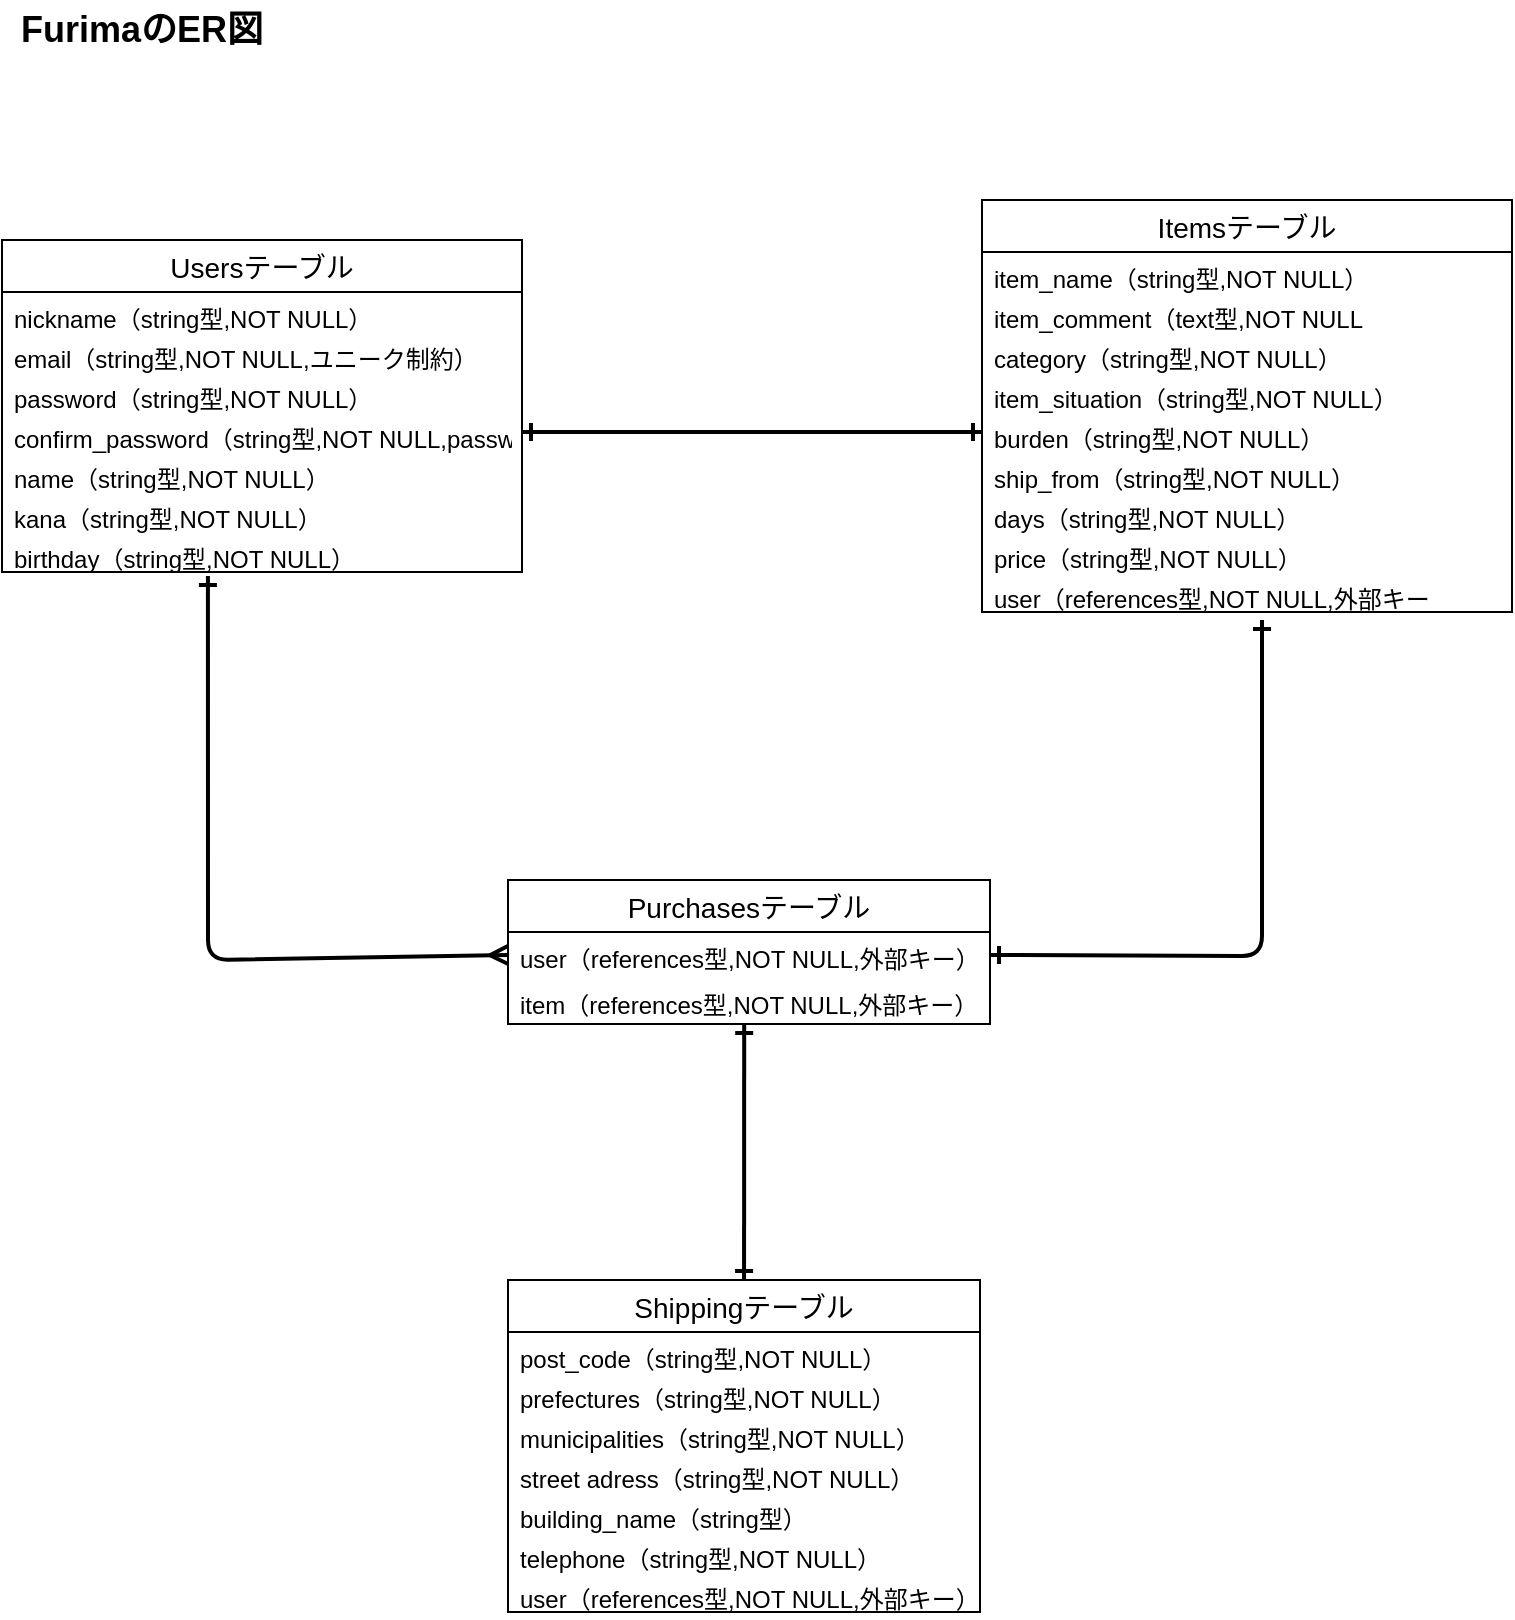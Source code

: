 <mxfile>
    <diagram id="dpHUxr80Iq2KpK-8BSL3" name="ページ1">
        <mxGraphModel dx="1216" dy="787" grid="1" gridSize="10" guides="1" tooltips="1" connect="1" arrows="1" fold="1" page="1" pageScale="1" pageWidth="827" pageHeight="1169" math="0" shadow="0">
            <root>
                <mxCell id="0"/>
                <mxCell id="1" parent="0"/>
                <mxCell id="AUUzZTXgsWxNwHoCScDo-1" value="Usersテーブル" style="swimlane;fontStyle=0;childLayout=stackLayout;horizontal=1;startSize=26;horizontalStack=0;resizeParent=1;resizeParentMax=0;resizeLast=0;collapsible=1;marginBottom=0;align=center;fontSize=14;" parent="1" vertex="1">
                    <mxGeometry x="40" y="130" width="260" height="166" as="geometry"/>
                </mxCell>
                <mxCell id="AUUzZTXgsWxNwHoCScDo-2" value="nickname（string型,NOT NULL） " style="text;strokeColor=none;fillColor=none;spacingLeft=4;spacingRight=4;overflow=hidden;rotatable=0;points=[[0,0.5],[1,0.5]];portConstraint=eastwest;fontSize=12;aspect=fixed;" parent="AUUzZTXgsWxNwHoCScDo-1" vertex="1">
                    <mxGeometry y="26" width="260" height="20" as="geometry"/>
                </mxCell>
                <mxCell id="AUUzZTXgsWxNwHoCScDo-3" value="email（string型,NOT NULL,ユニーク制約）" style="text;strokeColor=none;fillColor=none;spacingLeft=4;spacingRight=4;overflow=hidden;rotatable=0;points=[[0,0.5],[1,0.5]];portConstraint=eastwest;fontSize=12;aspect=fixed;" parent="AUUzZTXgsWxNwHoCScDo-1" vertex="1">
                    <mxGeometry y="46" width="260" height="20" as="geometry"/>
                </mxCell>
                <mxCell id="AUUzZTXgsWxNwHoCScDo-4" value="password（string型,NOT NULL）" style="text;strokeColor=none;fillColor=none;spacingLeft=4;spacingRight=4;overflow=hidden;rotatable=0;points=[[0,0.5],[1,0.5]];portConstraint=eastwest;fontSize=12;aspect=fixed;" parent="AUUzZTXgsWxNwHoCScDo-1" vertex="1">
                    <mxGeometry y="66" width="260" height="20" as="geometry"/>
                </mxCell>
                <mxCell id="AUUzZTXgsWxNwHoCScDo-27" value="confirm_password（string型,NOT NULL,passwordと値の一致" style="text;strokeColor=none;fillColor=none;spacingLeft=4;spacingRight=4;overflow=hidden;rotatable=0;points=[[0,0.5],[1,0.5]];portConstraint=eastwest;fontSize=12;aspect=fixed;" parent="AUUzZTXgsWxNwHoCScDo-1" vertex="1">
                    <mxGeometry y="86" width="260" height="20" as="geometry"/>
                </mxCell>
                <mxCell id="AUUzZTXgsWxNwHoCScDo-28" value="name（string型,NOT NULL）" style="text;strokeColor=none;fillColor=none;spacingLeft=4;spacingRight=4;overflow=hidden;rotatable=0;points=[[0,0.5],[1,0.5]];portConstraint=eastwest;fontSize=12;aspect=fixed;" parent="AUUzZTXgsWxNwHoCScDo-1" vertex="1">
                    <mxGeometry y="106" width="260" height="20" as="geometry"/>
                </mxCell>
                <mxCell id="AUUzZTXgsWxNwHoCScDo-29" value="kana（string型,NOT NULL）" style="text;strokeColor=none;fillColor=none;spacingLeft=4;spacingRight=4;overflow=hidden;rotatable=0;points=[[0,0.5],[1,0.5]];portConstraint=eastwest;fontSize=12;aspect=fixed;" parent="AUUzZTXgsWxNwHoCScDo-1" vertex="1">
                    <mxGeometry y="126" width="260" height="20" as="geometry"/>
                </mxCell>
                <mxCell id="AUUzZTXgsWxNwHoCScDo-30" value="birthday（string型,NOT NULL）" style="text;strokeColor=none;fillColor=none;spacingLeft=4;spacingRight=4;overflow=hidden;rotatable=0;points=[[0,0.5],[1,0.5]];portConstraint=eastwest;fontSize=12;aspect=fixed;" parent="AUUzZTXgsWxNwHoCScDo-1" vertex="1">
                    <mxGeometry y="146" width="260" height="20" as="geometry"/>
                </mxCell>
                <mxCell id="AUUzZTXgsWxNwHoCScDo-10" style="edgeStyle=none;html=1;exitX=0.5;exitY=0;exitDx=0;exitDy=0;" parent="1" source="AUUzZTXgsWxNwHoCScDo-5" edge="1">
                    <mxGeometry relative="1" as="geometry">
                        <mxPoint x="740" y="120" as="targetPoint"/>
                    </mxGeometry>
                </mxCell>
                <mxCell id="AUUzZTXgsWxNwHoCScDo-5" value="Itemsテーブル" style="swimlane;fontStyle=0;childLayout=stackLayout;horizontal=1;startSize=26;horizontalStack=0;resizeParent=1;resizeParentMax=0;resizeLast=0;collapsible=1;marginBottom=0;align=center;fontSize=14;" parent="1" vertex="1">
                    <mxGeometry x="530" y="110" width="265" height="206" as="geometry"/>
                </mxCell>
                <mxCell id="AUUzZTXgsWxNwHoCScDo-6" value="item_name（string型,NOT NULL）" style="text;strokeColor=none;fillColor=none;spacingLeft=4;spacingRight=4;overflow=hidden;rotatable=0;points=[[0,0.5],[1,0.5]];portConstraint=eastwest;fontSize=12;aspect=fixed;" parent="AUUzZTXgsWxNwHoCScDo-5" vertex="1">
                    <mxGeometry y="26" width="265" height="20" as="geometry"/>
                </mxCell>
                <mxCell id="AUUzZTXgsWxNwHoCScDo-7" value="item_comment（text型,NOT NULL" style="text;strokeColor=none;fillColor=none;spacingLeft=4;spacingRight=4;overflow=hidden;rotatable=0;points=[[0,0.5],[1,0.5]];portConstraint=eastwest;fontSize=12;aspect=fixed;" parent="AUUzZTXgsWxNwHoCScDo-5" vertex="1">
                    <mxGeometry y="46" width="265" height="20" as="geometry"/>
                </mxCell>
                <mxCell id="AUUzZTXgsWxNwHoCScDo-8" value="category（string型,NOT NULL）" style="text;strokeColor=none;fillColor=none;spacingLeft=4;spacingRight=4;overflow=hidden;rotatable=0;points=[[0,0.5],[1,0.5]];portConstraint=eastwest;fontSize=12;aspect=fixed;" parent="AUUzZTXgsWxNwHoCScDo-5" vertex="1">
                    <mxGeometry y="66" width="265" height="20" as="geometry"/>
                </mxCell>
                <mxCell id="AUUzZTXgsWxNwHoCScDo-33" value="item_situation（string型,NOT NULL）" style="text;strokeColor=none;fillColor=none;spacingLeft=4;spacingRight=4;overflow=hidden;rotatable=0;points=[[0,0.5],[1,0.5]];portConstraint=eastwest;fontSize=12;aspect=fixed;" parent="AUUzZTXgsWxNwHoCScDo-5" vertex="1">
                    <mxGeometry y="86" width="265" height="20" as="geometry"/>
                </mxCell>
                <mxCell id="AUUzZTXgsWxNwHoCScDo-34" value="burden（string型,NOT NULL）" style="text;strokeColor=none;fillColor=none;spacingLeft=4;spacingRight=4;overflow=hidden;rotatable=0;points=[[0,0.5],[1,0.5]];portConstraint=eastwest;fontSize=12;aspect=fixed;" parent="AUUzZTXgsWxNwHoCScDo-5" vertex="1">
                    <mxGeometry y="106" width="265" height="20" as="geometry"/>
                </mxCell>
                <mxCell id="AUUzZTXgsWxNwHoCScDo-35" value="ship_from（string型,NOT NULL）&#10;" style="text;strokeColor=none;fillColor=none;spacingLeft=4;spacingRight=4;overflow=hidden;rotatable=0;points=[[0,0.5],[1,0.5]];portConstraint=eastwest;fontSize=12;aspect=fixed;" parent="AUUzZTXgsWxNwHoCScDo-5" vertex="1">
                    <mxGeometry y="126" width="265" height="20" as="geometry"/>
                </mxCell>
                <mxCell id="AUUzZTXgsWxNwHoCScDo-36" value="days（string型,NOT NULL）" style="text;strokeColor=none;fillColor=none;spacingLeft=4;spacingRight=4;overflow=hidden;rotatable=0;points=[[0,0.5],[1,0.5]];portConstraint=eastwest;fontSize=12;aspect=fixed;" parent="AUUzZTXgsWxNwHoCScDo-5" vertex="1">
                    <mxGeometry y="146" width="265" height="20" as="geometry"/>
                </mxCell>
                <mxCell id="AUUzZTXgsWxNwHoCScDo-37" value="price（string型,NOT NULL）" style="text;strokeColor=none;fillColor=none;spacingLeft=4;spacingRight=4;overflow=hidden;rotatable=0;points=[[0,0.5],[1,0.5]];portConstraint=eastwest;fontSize=12;aspect=fixed;" parent="AUUzZTXgsWxNwHoCScDo-5" vertex="1">
                    <mxGeometry y="166" width="265" height="20" as="geometry"/>
                </mxCell>
                <mxCell id="AUUzZTXgsWxNwHoCScDo-39" value="user（references型,NOT NULL,外部キー" style="text;strokeColor=none;fillColor=none;spacingLeft=4;spacingRight=4;overflow=hidden;rotatable=0;points=[[0,0.5],[1,0.5]];portConstraint=eastwest;fontSize=12;aspect=fixed;" parent="AUUzZTXgsWxNwHoCScDo-5" vertex="1">
                    <mxGeometry y="186" width="265" height="20" as="geometry"/>
                </mxCell>
                <mxCell id="AUUzZTXgsWxNwHoCScDo-12" value="&lt;font style=&quot;font-size: 18px;&quot;&gt;FurimaのER図&lt;/font&gt;" style="text;strokeColor=none;align=center;fillColor=none;html=1;verticalAlign=middle;whiteSpace=wrap;rounded=0;fontStyle=1" parent="1" vertex="1">
                    <mxGeometry x="40" y="10" width="140" height="30" as="geometry"/>
                </mxCell>
                <mxCell id="AUUzZTXgsWxNwHoCScDo-13" value="Purchasesテーブル" style="swimlane;fontStyle=0;childLayout=stackLayout;horizontal=1;startSize=26;horizontalStack=0;resizeParent=1;resizeParentMax=0;resizeLast=0;collapsible=1;marginBottom=0;align=center;fontSize=14;" parent="1" vertex="1">
                    <mxGeometry x="293" y="450" width="241" height="72" as="geometry"/>
                </mxCell>
                <mxCell id="AUUzZTXgsWxNwHoCScDo-14" value="user（references型,NOT NULL,外部キー）" style="text;strokeColor=none;fillColor=none;spacingLeft=4;spacingRight=4;overflow=hidden;rotatable=0;points=[[0,0.5],[1,0.5]];portConstraint=eastwest;fontSize=12;" parent="AUUzZTXgsWxNwHoCScDo-13" vertex="1">
                    <mxGeometry y="26" width="241" height="23" as="geometry"/>
                </mxCell>
                <mxCell id="AUUzZTXgsWxNwHoCScDo-15" value="item（references型,NOT NULL,外部キー）" style="text;strokeColor=none;fillColor=none;spacingLeft=4;spacingRight=4;overflow=hidden;rotatable=0;points=[[0,0.5],[1,0.5]];portConstraint=eastwest;fontSize=12;" parent="AUUzZTXgsWxNwHoCScDo-13" vertex="1">
                    <mxGeometry y="49" width="241" height="23" as="geometry"/>
                </mxCell>
                <mxCell id="17" style="edgeStyle=none;html=1;entryX=0.49;entryY=1;entryDx=0;entryDy=0;entryPerimeter=0;strokeWidth=2;startArrow=ERone;startFill=0;endArrow=ERone;endFill=0;targetPerimeterSpacing=1;" edge="1" parent="1" source="AUUzZTXgsWxNwHoCScDo-17" target="AUUzZTXgsWxNwHoCScDo-15">
                    <mxGeometry relative="1" as="geometry"/>
                </mxCell>
                <mxCell id="AUUzZTXgsWxNwHoCScDo-17" value="Shippingテーブル" style="swimlane;fontStyle=0;childLayout=stackLayout;horizontal=1;startSize=26;horizontalStack=0;resizeParent=1;resizeParentMax=0;resizeLast=0;collapsible=1;marginBottom=0;align=center;fontSize=14;" parent="1" vertex="1">
                    <mxGeometry x="293" y="650" width="236" height="166" as="geometry"/>
                </mxCell>
                <mxCell id="AUUzZTXgsWxNwHoCScDo-18" value="post_code（string型,NOT NULL）" style="text;strokeColor=none;fillColor=none;spacingLeft=4;spacingRight=4;overflow=hidden;rotatable=0;points=[[0,0.5],[1,0.5]];portConstraint=eastwest;fontSize=12;" parent="AUUzZTXgsWxNwHoCScDo-17" vertex="1">
                    <mxGeometry y="26" width="236" height="20" as="geometry"/>
                </mxCell>
                <mxCell id="AUUzZTXgsWxNwHoCScDo-19" value="prefectures（string型,NOT NULL）" style="text;strokeColor=none;fillColor=none;spacingLeft=4;spacingRight=4;overflow=hidden;rotatable=0;points=[[0,0.5],[1,0.5]];portConstraint=eastwest;fontSize=12;" parent="AUUzZTXgsWxNwHoCScDo-17" vertex="1">
                    <mxGeometry y="46" width="236" height="20" as="geometry"/>
                </mxCell>
                <mxCell id="AUUzZTXgsWxNwHoCScDo-20" value="municipalities（string型,NOT NULL）" style="text;strokeColor=none;fillColor=none;spacingLeft=4;spacingRight=4;overflow=hidden;rotatable=0;points=[[0,0.5],[1,0.5]];portConstraint=eastwest;fontSize=12;" parent="AUUzZTXgsWxNwHoCScDo-17" vertex="1">
                    <mxGeometry y="66" width="236" height="20" as="geometry"/>
                </mxCell>
                <mxCell id="10" value="street adress（string型,NOT NULL）" style="text;strokeColor=none;fillColor=none;spacingLeft=4;spacingRight=4;overflow=hidden;rotatable=0;points=[[0,0.5],[1,0.5]];portConstraint=eastwest;fontSize=12;" vertex="1" parent="AUUzZTXgsWxNwHoCScDo-17">
                    <mxGeometry y="86" width="236" height="20" as="geometry"/>
                </mxCell>
                <mxCell id="13" value="building_name（string型）" style="text;strokeColor=none;fillColor=none;spacingLeft=4;spacingRight=4;overflow=hidden;rotatable=0;points=[[0,0.5],[1,0.5]];portConstraint=eastwest;fontSize=12;" vertex="1" parent="AUUzZTXgsWxNwHoCScDo-17">
                    <mxGeometry y="106" width="236" height="20" as="geometry"/>
                </mxCell>
                <mxCell id="11" value="telephone（string型,NOT NULL）" style="text;strokeColor=none;fillColor=none;spacingLeft=4;spacingRight=4;overflow=hidden;rotatable=0;points=[[0,0.5],[1,0.5]];portConstraint=eastwest;fontSize=12;" vertex="1" parent="AUUzZTXgsWxNwHoCScDo-17">
                    <mxGeometry y="126" width="236" height="20" as="geometry"/>
                </mxCell>
                <mxCell id="16" value="user（references型,NOT NULL,外部キー）" style="text;strokeColor=none;fillColor=none;spacingLeft=4;spacingRight=4;overflow=hidden;rotatable=0;points=[[0,0.5],[1,0.5]];portConstraint=eastwest;fontSize=12;" vertex="1" parent="AUUzZTXgsWxNwHoCScDo-17">
                    <mxGeometry y="146" width="236" height="20" as="geometry"/>
                </mxCell>
                <mxCell id="7" style="edgeStyle=none;html=1;exitX=0;exitY=0.5;exitDx=0;exitDy=0;entryX=1;entryY=0.5;entryDx=0;entryDy=0;endArrow=ERone;endFill=0;startArrow=ERone;startFill=0;strokeWidth=2;" edge="1" parent="1" source="AUUzZTXgsWxNwHoCScDo-34" target="AUUzZTXgsWxNwHoCScDo-27">
                    <mxGeometry relative="1" as="geometry"/>
                </mxCell>
                <mxCell id="8" style="edgeStyle=none;html=1;exitX=0;exitY=0.5;exitDx=0;exitDy=0;entryX=0.396;entryY=1.1;entryDx=0;entryDy=0;entryPerimeter=0;strokeWidth=2;startArrow=ERmany;startFill=0;endArrow=ERone;endFill=0;targetPerimeterSpacing=1;" edge="1" parent="1" source="AUUzZTXgsWxNwHoCScDo-14" target="AUUzZTXgsWxNwHoCScDo-30">
                    <mxGeometry relative="1" as="geometry">
                        <Array as="points">
                            <mxPoint x="143" y="490"/>
                        </Array>
                    </mxGeometry>
                </mxCell>
                <mxCell id="9" style="edgeStyle=none;html=1;exitX=1;exitY=0.5;exitDx=0;exitDy=0;strokeWidth=2;startArrow=ERone;startFill=0;endArrow=ERone;endFill=0;targetPerimeterSpacing=1;" edge="1" parent="1" source="AUUzZTXgsWxNwHoCScDo-14">
                    <mxGeometry relative="1" as="geometry">
                        <mxPoint x="670" y="320" as="targetPoint"/>
                        <Array as="points">
                            <mxPoint x="670" y="488"/>
                        </Array>
                    </mxGeometry>
                </mxCell>
            </root>
        </mxGraphModel>
    </diagram>
</mxfile>